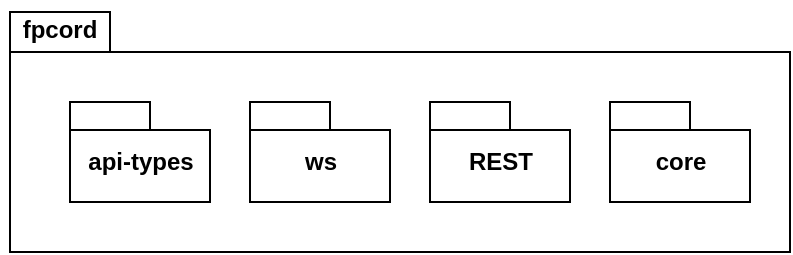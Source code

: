 <mxfile version="20.8.10" type="device" pages="2"><diagram name="package structure" id="EhAIHgmgLq310fUv5qWR"><mxGraphModel dx="1178" dy="838" grid="1" gridSize="10" guides="1" tooltips="1" connect="1" arrows="1" fold="1" page="1" pageScale="1" pageWidth="827" pageHeight="1169" math="0" shadow="0"><root><mxCell id="0"/><mxCell id="1" parent="0"/><mxCell id="-jHlnO-MIlEa4J4trnfV-3" value="" style="shape=folder;fontStyle=1;spacingTop=10;tabWidth=50;tabHeight=20;tabPosition=left;html=1;" parent="1" vertex="1"><mxGeometry x="30" y="10" width="390" height="120" as="geometry"/></mxCell><mxCell id="-jHlnO-MIlEa4J4trnfV-5" value="&lt;b&gt;fpcord&lt;/b&gt;" style="text;html=1;strokeColor=none;fillColor=none;align=center;verticalAlign=middle;whiteSpace=wrap;rounded=0;" parent="1" vertex="1"><mxGeometry x="25" y="4" width="60" height="30" as="geometry"/></mxCell><mxCell id="-jHlnO-MIlEa4J4trnfV-6" value="ws" style="shape=folder;fontStyle=1;spacingTop=10;tabWidth=40;tabHeight=14;tabPosition=left;html=1;" parent="1" vertex="1"><mxGeometry x="150" y="55" width="70" height="50" as="geometry"/></mxCell><mxCell id="-jHlnO-MIlEa4J4trnfV-7" value="api-types" style="shape=folder;fontStyle=1;spacingTop=10;tabWidth=40;tabHeight=14;tabPosition=left;html=1;" parent="1" vertex="1"><mxGeometry x="60" y="55" width="70" height="50" as="geometry"/></mxCell><mxCell id="-jHlnO-MIlEa4J4trnfV-8" value="REST" style="shape=folder;fontStyle=1;spacingTop=10;tabWidth=40;tabHeight=14;tabPosition=left;html=1;" parent="1" vertex="1"><mxGeometry x="240" y="55" width="70" height="50" as="geometry"/></mxCell><mxCell id="-jHlnO-MIlEa4J4trnfV-9" value="core" style="shape=folder;fontStyle=1;spacingTop=10;tabWidth=40;tabHeight=14;tabPosition=left;html=1;" parent="1" vertex="1"><mxGeometry x="330" y="55" width="70" height="50" as="geometry"/></mxCell></root></mxGraphModel></diagram><diagram id="Mt-d_Rl3gE1OrkHTTAuQ" name="第2頁"><mxGraphModel dx="1178" dy="838" grid="1" gridSize="10" guides="1" tooltips="1" connect="1" arrows="1" fold="1" page="1" pageScale="1" pageWidth="827" pageHeight="1169" math="0" shadow="0"><root><mxCell id="0"/><mxCell id="1" parent="0"/></root></mxGraphModel></diagram></mxfile>